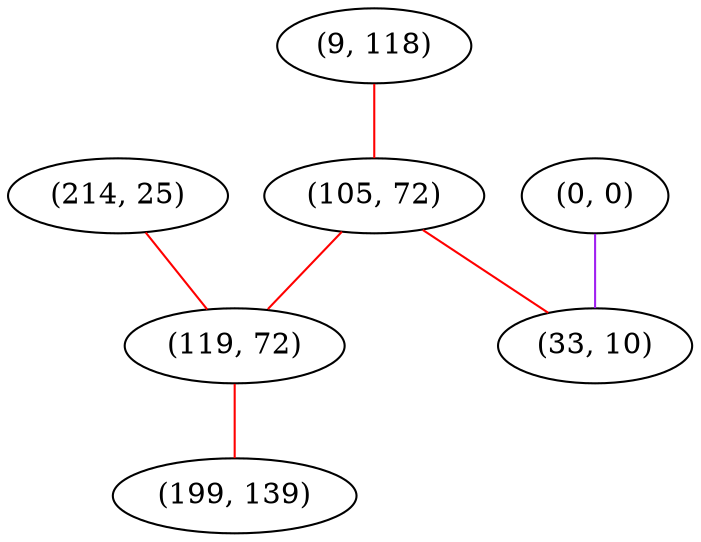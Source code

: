 graph "" {
"(214, 25)";
"(0, 0)";
"(9, 118)";
"(105, 72)";
"(119, 72)";
"(33, 10)";
"(199, 139)";
"(214, 25)" -- "(119, 72)"  [color=red, key=0, weight=1];
"(0, 0)" -- "(33, 10)"  [color=purple, key=0, weight=4];
"(9, 118)" -- "(105, 72)"  [color=red, key=0, weight=1];
"(105, 72)" -- "(33, 10)"  [color=red, key=0, weight=1];
"(105, 72)" -- "(119, 72)"  [color=red, key=0, weight=1];
"(119, 72)" -- "(199, 139)"  [color=red, key=0, weight=1];
}
